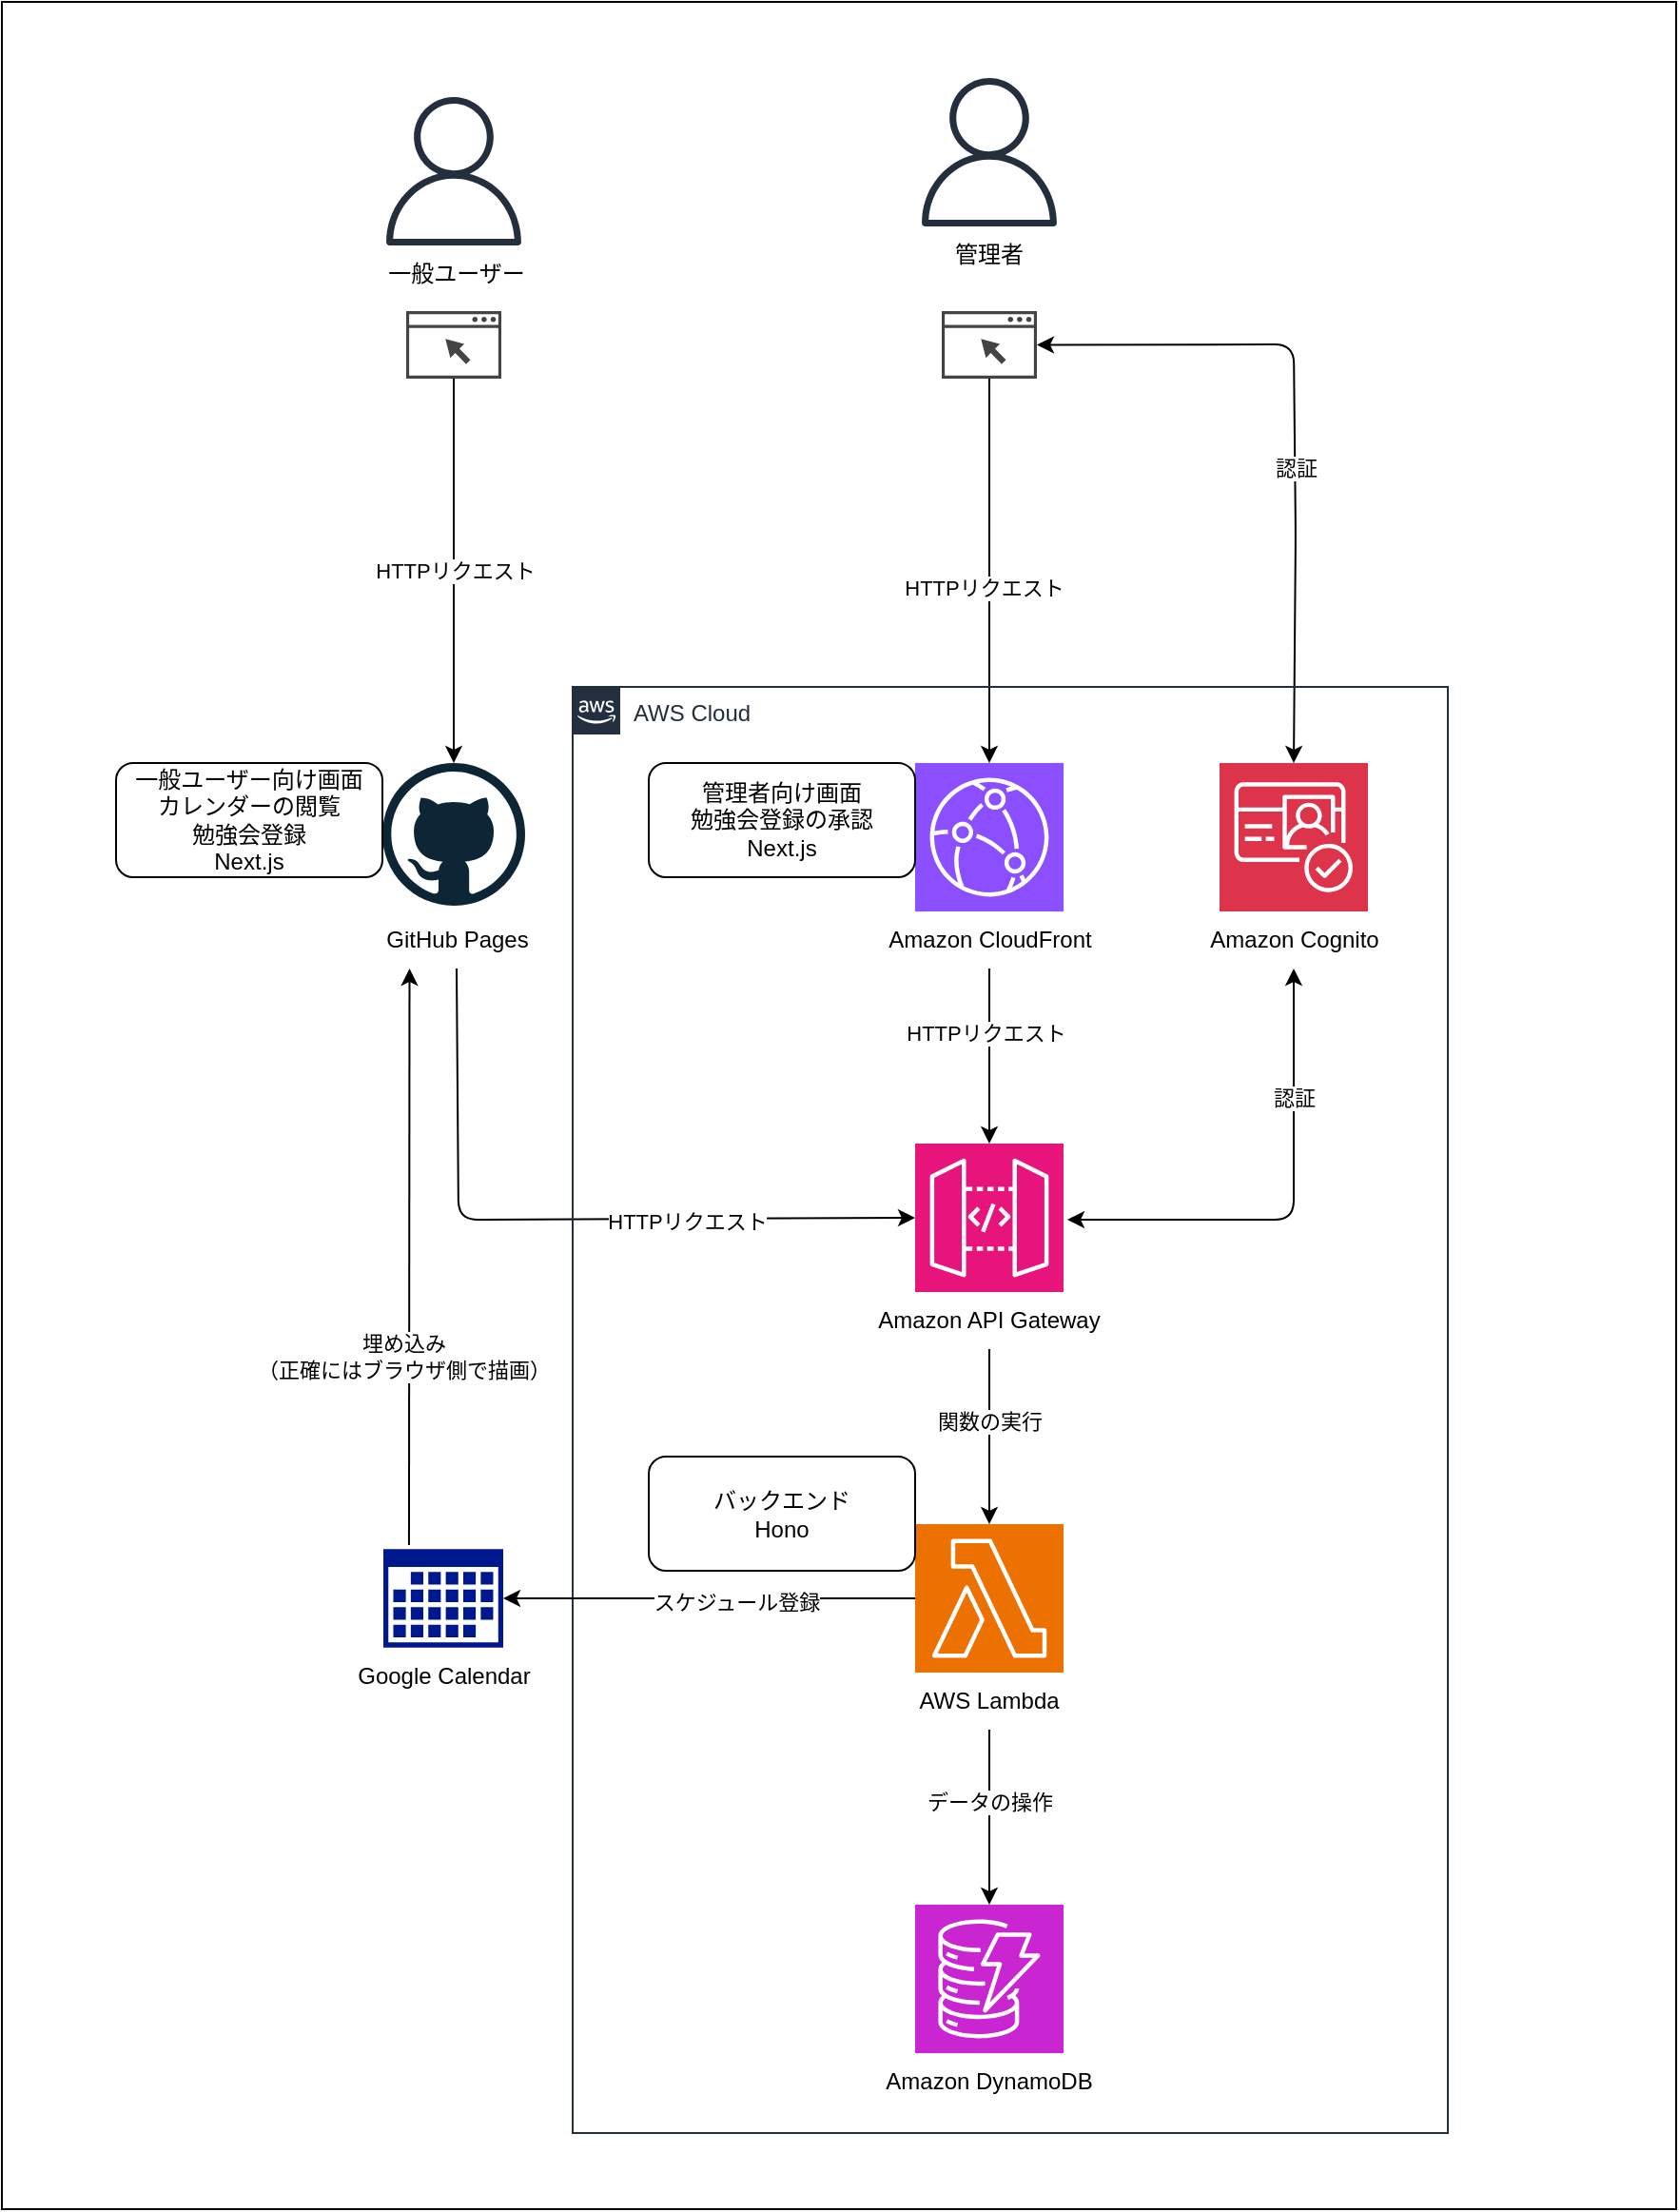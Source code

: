 <mxfile>
    <diagram id="p02lubyHXzymm5sfWCHA" name="Page-1">
        <mxGraphModel dx="959" dy="1816" grid="1" gridSize="10" guides="1" tooltips="1" connect="1" arrows="1" fold="1" page="1" pageScale="1" pageWidth="827" pageHeight="1169" math="0" shadow="0">
            <root>
                <mxCell id="0"/>
                <mxCell id="1" parent="0"/>
                <mxCell id="49" value="" style="rounded=0;whiteSpace=wrap;html=1;" parent="1" vertex="1">
                    <mxGeometry x="40" y="-240" width="880" height="1160" as="geometry"/>
                </mxCell>
                <mxCell id="2" value="" style="dashed=0;outlineConnect=0;html=1;align=center;labelPosition=center;verticalLabelPosition=bottom;verticalAlign=top;shape=mxgraph.weblogos.github" parent="1" vertex="1">
                    <mxGeometry x="240" y="160" width="75" height="75" as="geometry"/>
                </mxCell>
                <mxCell id="3" value="" style="sketch=0;points=[[0,0,0],[0.25,0,0],[0.5,0,0],[0.75,0,0],[1,0,0],[0,1,0],[0.25,1,0],[0.5,1,0],[0.75,1,0],[1,1,0],[0,0.25,0],[0,0.5,0],[0,0.75,0],[1,0.25,0],[1,0.5,0],[1,0.75,0]];outlineConnect=0;fontColor=#232F3E;fillColor=#8C4FFF;strokeColor=#ffffff;dashed=0;verticalLabelPosition=bottom;verticalAlign=top;align=center;html=1;fontSize=12;fontStyle=0;aspect=fixed;shape=mxgraph.aws4.resourceIcon;resIcon=mxgraph.aws4.cloudfront;" parent="1" vertex="1">
                    <mxGeometry x="520" y="160" width="78" height="78" as="geometry"/>
                </mxCell>
                <mxCell id="4" value="Amazon CloudFront" style="text;html=1;align=center;verticalAlign=middle;whiteSpace=wrap;rounded=0;" parent="1" vertex="1">
                    <mxGeometry x="504.5" y="238" width="109" height="30" as="geometry"/>
                </mxCell>
                <mxCell id="5" value="" style="sketch=0;points=[[0,0,0],[0.25,0,0],[0.5,0,0],[0.75,0,0],[1,0,0],[0,1,0],[0.25,1,0],[0.5,1,0],[0.75,1,0],[1,1,0],[0,0.25,0],[0,0.5,0],[0,0.75,0],[1,0.25,0],[1,0.5,0],[1,0.75,0]];outlineConnect=0;fontColor=#232F3E;fillColor=#E7157B;strokeColor=#ffffff;dashed=0;verticalLabelPosition=bottom;verticalAlign=top;align=center;html=1;fontSize=12;fontStyle=0;aspect=fixed;shape=mxgraph.aws4.resourceIcon;resIcon=mxgraph.aws4.api_gateway;" parent="1" vertex="1">
                    <mxGeometry x="520" y="360" width="78" height="78" as="geometry"/>
                </mxCell>
                <mxCell id="6" value="Amazon API Gateway" style="text;html=1;align=center;verticalAlign=middle;whiteSpace=wrap;rounded=0;" parent="1" vertex="1">
                    <mxGeometry x="492.25" y="438" width="133.5" height="30" as="geometry"/>
                </mxCell>
                <mxCell id="9" value="" style="sketch=0;points=[[0,0,0],[0.25,0,0],[0.5,0,0],[0.75,0,0],[1,0,0],[0,1,0],[0.25,1,0],[0.5,1,0],[0.75,1,0],[1,1,0],[0,0.25,0],[0,0.5,0],[0,0.75,0],[1,0.25,0],[1,0.5,0],[1,0.75,0]];outlineConnect=0;fontColor=#232F3E;fillColor=#ED7100;strokeColor=#ffffff;dashed=0;verticalLabelPosition=bottom;verticalAlign=top;align=center;html=1;fontSize=12;fontStyle=0;aspect=fixed;shape=mxgraph.aws4.resourceIcon;resIcon=mxgraph.aws4.lambda;" parent="1" vertex="1">
                    <mxGeometry x="520" y="560" width="78" height="78" as="geometry"/>
                </mxCell>
                <mxCell id="10" value="AWS Lambda" style="text;html=1;align=center;verticalAlign=middle;whiteSpace=wrap;rounded=0;" parent="1" vertex="1">
                    <mxGeometry x="492.25" y="638" width="133.5" height="30" as="geometry"/>
                </mxCell>
                <mxCell id="11" value="" style="sketch=0;points=[[0,0,0],[0.25,0,0],[0.5,0,0],[0.75,0,0],[1,0,0],[0,1,0],[0.25,1,0],[0.5,1,0],[0.75,1,0],[1,1,0],[0,0.25,0],[0,0.5,0],[0,0.75,0],[1,0.25,0],[1,0.5,0],[1,0.75,0]];outlineConnect=0;fontColor=#232F3E;fillColor=#C925D1;strokeColor=#ffffff;dashed=0;verticalLabelPosition=bottom;verticalAlign=top;align=center;html=1;fontSize=12;fontStyle=0;aspect=fixed;shape=mxgraph.aws4.resourceIcon;resIcon=mxgraph.aws4.dynamodb;" parent="1" vertex="1">
                    <mxGeometry x="520" y="760" width="78" height="78" as="geometry"/>
                </mxCell>
                <mxCell id="12" value="Amazon DynamoDB" style="text;html=1;align=center;verticalAlign=middle;whiteSpace=wrap;rounded=0;" parent="1" vertex="1">
                    <mxGeometry x="492.25" y="838" width="133.5" height="30" as="geometry"/>
                </mxCell>
                <mxCell id="13" value="" style="sketch=0;points=[[0,0,0],[0.25,0,0],[0.5,0,0],[0.75,0,0],[1,0,0],[0,1,0],[0.25,1,0],[0.5,1,0],[0.75,1,0],[1,1,0],[0,0.25,0],[0,0.5,0],[0,0.75,0],[1,0.25,0],[1,0.5,0],[1,0.75,0]];outlineConnect=0;fontColor=#232F3E;fillColor=#DD344C;strokeColor=#ffffff;dashed=0;verticalLabelPosition=bottom;verticalAlign=top;align=center;html=1;fontSize=12;fontStyle=0;aspect=fixed;shape=mxgraph.aws4.resourceIcon;resIcon=mxgraph.aws4.cognito;" parent="1" vertex="1">
                    <mxGeometry x="680" y="160" width="78" height="78" as="geometry"/>
                </mxCell>
                <mxCell id="14" value="Amazon Cognito" style="text;html=1;align=center;verticalAlign=middle;whiteSpace=wrap;rounded=0;" parent="1" vertex="1">
                    <mxGeometry x="664.5" y="238" width="109" height="30" as="geometry"/>
                </mxCell>
                <mxCell id="15" value="" style="sketch=0;outlineConnect=0;fontColor=#232F3E;gradientColor=none;fillColor=#232F3D;strokeColor=none;dashed=0;verticalLabelPosition=bottom;verticalAlign=top;align=center;html=1;fontSize=12;fontStyle=0;aspect=fixed;pointerEvents=1;shape=mxgraph.aws4.user;" parent="1" vertex="1">
                    <mxGeometry x="238.5" y="-190" width="78" height="78" as="geometry"/>
                </mxCell>
                <mxCell id="16" value="" style="sketch=0;outlineConnect=0;fontColor=#232F3E;gradientColor=none;fillColor=#232F3D;strokeColor=none;dashed=0;verticalLabelPosition=bottom;verticalAlign=top;align=center;html=1;fontSize=12;fontStyle=0;aspect=fixed;pointerEvents=1;shape=mxgraph.aws4.user;" parent="1" vertex="1">
                    <mxGeometry x="520" y="-200" width="78" height="78" as="geometry"/>
                </mxCell>
                <mxCell id="17" value="一般ユーザー" style="text;html=1;align=center;verticalAlign=middle;whiteSpace=wrap;rounded=0;" parent="1" vertex="1">
                    <mxGeometry x="235.25" y="-112" width="87.5" height="30" as="geometry"/>
                </mxCell>
                <mxCell id="18" value="管理者" style="text;html=1;align=center;verticalAlign=middle;whiteSpace=wrap;rounded=0;" parent="1" vertex="1">
                    <mxGeometry x="515.25" y="-122" width="87.5" height="30" as="geometry"/>
                </mxCell>
                <mxCell id="19" value="GitHub Pages" style="text;html=1;align=center;verticalAlign=middle;whiteSpace=wrap;rounded=0;" parent="1" vertex="1">
                    <mxGeometry x="229.5" y="238" width="99" height="30" as="geometry"/>
                </mxCell>
                <mxCell id="20" value="一般ユーザー向け画面&lt;br&gt;カレンダーの閲覧&lt;div&gt;勉強会登録&lt;/div&gt;&lt;div&gt;Next.js&lt;/div&gt;" style="rounded=1;whiteSpace=wrap;html=1;" parent="1" vertex="1">
                    <mxGeometry x="100" y="160" width="140" height="60" as="geometry"/>
                </mxCell>
                <mxCell id="22" value="管理者向け画面&lt;br&gt;&lt;span style=&quot;background-color: transparent;&quot;&gt;勉強会登録の承認&lt;br&gt;Next.js&lt;br&gt;&lt;/span&gt;" style="rounded=1;whiteSpace=wrap;html=1;" parent="1" vertex="1">
                    <mxGeometry x="380" y="160" width="140" height="60" as="geometry"/>
                </mxCell>
                <mxCell id="25" value="HTTPリクエスト" style="endArrow=classic;html=1;" parent="1" source="37" target="2" edge="1">
                    <mxGeometry width="50" height="50" relative="1" as="geometry">
                        <mxPoint x="390" y="120" as="sourcePoint"/>
                        <mxPoint x="440" y="70" as="targetPoint"/>
                    </mxGeometry>
                </mxCell>
                <mxCell id="26" value="" style="endArrow=classic;html=1;" parent="1" source="40" target="3" edge="1">
                    <mxGeometry width="50" height="50" relative="1" as="geometry">
                        <mxPoint x="288" y="-2" as="sourcePoint"/>
                        <mxPoint x="288" y="90" as="targetPoint"/>
                    </mxGeometry>
                </mxCell>
                <mxCell id="36" value="&lt;span style=&quot;color: rgb(0, 0, 0);&quot;&gt;HTTPリクエスト&lt;/span&gt;" style="edgeLabel;html=1;align=center;verticalAlign=middle;resizable=0;points=[];" parent="26" vertex="1" connectable="0">
                    <mxGeometry x="0.087" y="-3" relative="1" as="geometry">
                        <mxPoint as="offset"/>
                    </mxGeometry>
                </mxCell>
                <mxCell id="28" value="" style="endArrow=classic;html=1;exitX=0.5;exitY=1;exitDx=0;exitDy=0;entryX=0.5;entryY=0;entryDx=0;entryDy=0;entryPerimeter=0;" parent="1" source="4" target="5" edge="1">
                    <mxGeometry width="50" height="50" relative="1" as="geometry">
                        <mxPoint x="420" y="390" as="sourcePoint"/>
                        <mxPoint x="470" y="340" as="targetPoint"/>
                    </mxGeometry>
                </mxCell>
                <mxCell id="42" value="&lt;span style=&quot;color: rgb(0, 0, 0);&quot;&gt;HTTPリクエスト&lt;/span&gt;" style="edgeLabel;html=1;align=center;verticalAlign=middle;resizable=0;points=[];" parent="28" vertex="1" connectable="0">
                    <mxGeometry x="-0.261" y="-2" relative="1" as="geometry">
                        <mxPoint as="offset"/>
                    </mxGeometry>
                </mxCell>
                <mxCell id="29" value="" style="endArrow=classic;startArrow=classic;html=1;entryX=0.5;entryY=1;entryDx=0;entryDy=0;" parent="1" target="14" edge="1">
                    <mxGeometry width="50" height="50" relative="1" as="geometry">
                        <mxPoint x="600" y="400" as="sourcePoint"/>
                        <mxPoint x="690" y="350" as="targetPoint"/>
                        <Array as="points">
                            <mxPoint x="719" y="400"/>
                        </Array>
                    </mxGeometry>
                </mxCell>
                <mxCell id="41" value="&lt;span style=&quot;color: rgb(0, 0, 0);&quot;&gt;認証&lt;/span&gt;" style="edgeLabel;html=1;align=center;verticalAlign=middle;resizable=0;points=[];" parent="29" vertex="1" connectable="0">
                    <mxGeometry x="0.458" relative="1" as="geometry">
                        <mxPoint as="offset"/>
                    </mxGeometry>
                </mxCell>
                <mxCell id="30" value="" style="endArrow=classic;startArrow=classic;html=1;entryX=0.5;entryY=0;entryDx=0;entryDy=0;entryPerimeter=0;" parent="1" source="40" target="13" edge="1">
                    <mxGeometry width="50" height="50" relative="1" as="geometry">
                        <mxPoint x="560" y="-10" as="sourcePoint"/>
                        <mxPoint x="739" y="-12" as="targetPoint"/>
                        <Array as="points">
                            <mxPoint x="719" y="-60"/>
                            <mxPoint x="720" y="40"/>
                        </Array>
                    </mxGeometry>
                </mxCell>
                <mxCell id="35" value="認証" style="edgeLabel;html=1;align=center;verticalAlign=middle;resizable=0;points=[];" parent="30" vertex="1" connectable="0">
                    <mxGeometry x="0.128" relative="1" as="geometry">
                        <mxPoint as="offset"/>
                    </mxGeometry>
                </mxCell>
                <mxCell id="33" value="" style="endArrow=classic;html=1;entryX=0.5;entryY=0;entryDx=0;entryDy=0;entryPerimeter=0;" parent="1" source="6" target="9" edge="1">
                    <mxGeometry width="50" height="50" relative="1" as="geometry">
                        <mxPoint x="510" y="570" as="sourcePoint"/>
                        <mxPoint x="560" y="520" as="targetPoint"/>
                    </mxGeometry>
                </mxCell>
                <mxCell id="34" value="関数の実行" style="edgeLabel;html=1;align=center;verticalAlign=middle;resizable=0;points=[];" parent="33" vertex="1" connectable="0">
                    <mxGeometry x="-0.174" relative="1" as="geometry">
                        <mxPoint as="offset"/>
                    </mxGeometry>
                </mxCell>
                <mxCell id="37" value="" style="sketch=0;pointerEvents=1;shadow=0;dashed=0;html=1;strokeColor=none;fillColor=#434445;aspect=fixed;labelPosition=center;verticalLabelPosition=bottom;verticalAlign=top;align=center;outlineConnect=0;shape=mxgraph.vvd.web_browser;" parent="1" vertex="1">
                    <mxGeometry x="252.5" y="-77.5" width="50" height="35.5" as="geometry"/>
                </mxCell>
                <mxCell id="40" value="" style="sketch=0;pointerEvents=1;shadow=0;dashed=0;html=1;strokeColor=none;fillColor=#434445;aspect=fixed;labelPosition=center;verticalLabelPosition=bottom;verticalAlign=top;align=center;outlineConnect=0;shape=mxgraph.vvd.web_browser;" parent="1" vertex="1">
                    <mxGeometry x="534" y="-77.5" width="50" height="35.5" as="geometry"/>
                </mxCell>
                <mxCell id="44" value="" style="endArrow=classic;html=1;exitX=0.5;exitY=1;exitDx=0;exitDy=0;entryX=0;entryY=0.5;entryDx=0;entryDy=0;entryPerimeter=0;" parent="1" source="19" target="5" edge="1">
                    <mxGeometry width="50" height="50" relative="1" as="geometry">
                        <mxPoint x="220" y="470" as="sourcePoint"/>
                        <mxPoint x="270" y="420" as="targetPoint"/>
                        <Array as="points">
                            <mxPoint x="280" y="400"/>
                        </Array>
                    </mxGeometry>
                </mxCell>
                <mxCell id="45" value="&lt;span style=&quot;color: rgb(0, 0, 0);&quot;&gt;HTTPリクエスト&lt;/span&gt;" style="edgeLabel;html=1;align=center;verticalAlign=middle;resizable=0;points=[];" parent="44" vertex="1" connectable="0">
                    <mxGeometry x="0.355" y="-1" relative="1" as="geometry">
                        <mxPoint as="offset"/>
                    </mxGeometry>
                </mxCell>
                <mxCell id="46" value="AWS Cloud" style="points=[[0,0],[0.25,0],[0.5,0],[0.75,0],[1,0],[1,0.25],[1,0.5],[1,0.75],[1,1],[0.75,1],[0.5,1],[0.25,1],[0,1],[0,0.75],[0,0.5],[0,0.25]];outlineConnect=0;gradientColor=none;html=1;whiteSpace=wrap;fontSize=12;fontStyle=0;container=1;pointerEvents=0;collapsible=0;recursiveResize=0;shape=mxgraph.aws4.group;grIcon=mxgraph.aws4.group_aws_cloud_alt;strokeColor=#232F3E;fillColor=none;verticalAlign=top;align=left;spacingLeft=30;fontColor=#232F3E;dashed=0;" parent="1" vertex="1">
                    <mxGeometry x="340" y="120" width="460" height="760" as="geometry"/>
                </mxCell>
                <mxCell id="60" value="&lt;span style=&quot;background-color: transparent;&quot;&gt;バックエンド&lt;br&gt;Hono&lt;br&gt;&lt;/span&gt;" style="rounded=1;whiteSpace=wrap;html=1;" vertex="1" parent="46">
                    <mxGeometry x="40" y="404.5" width="140" height="60" as="geometry"/>
                </mxCell>
                <mxCell id="47" value="" style="endArrow=classic;html=1;entryX=0.5;entryY=0;entryDx=0;entryDy=0;entryPerimeter=0;exitX=0.5;exitY=1;exitDx=0;exitDy=0;" parent="1" source="10" target="11" edge="1">
                    <mxGeometry width="50" height="50" relative="1" as="geometry">
                        <mxPoint x="569" y="478" as="sourcePoint"/>
                        <mxPoint x="569" y="570" as="targetPoint"/>
                    </mxGeometry>
                </mxCell>
                <mxCell id="48" value="データの操作" style="edgeLabel;html=1;align=center;verticalAlign=middle;resizable=0;points=[];" parent="47" vertex="1" connectable="0">
                    <mxGeometry x="-0.174" relative="1" as="geometry">
                        <mxPoint as="offset"/>
                    </mxGeometry>
                </mxCell>
                <mxCell id="52" value="" style="sketch=0;aspect=fixed;pointerEvents=1;shadow=0;dashed=0;html=1;strokeColor=none;labelPosition=center;verticalLabelPosition=bottom;verticalAlign=top;align=center;fillColor=#00188D;shape=mxgraph.mscae.enterprise.calendar" parent="1" vertex="1">
                    <mxGeometry x="240.5" y="573.17" width="63" height="51.66" as="geometry"/>
                </mxCell>
                <mxCell id="53" value="Google Calendar" style="text;html=1;align=center;verticalAlign=middle;whiteSpace=wrap;rounded=0;" parent="1" vertex="1">
                    <mxGeometry x="222.5" y="624.83" width="99" height="30" as="geometry"/>
                </mxCell>
                <mxCell id="56" value="" style="endArrow=classic;html=1;entryX=1;entryY=0.5;entryDx=0;entryDy=0;entryPerimeter=0;" parent="1" source="9" target="52" edge="1">
                    <mxGeometry width="50" height="50" relative="1" as="geometry">
                        <mxPoint x="510" y="640" as="sourcePoint"/>
                        <mxPoint x="560" y="590" as="targetPoint"/>
                    </mxGeometry>
                </mxCell>
                <mxCell id="57" value="スケジュール登録" style="edgeLabel;html=1;align=center;verticalAlign=middle;resizable=0;points=[];" parent="56" vertex="1" connectable="0">
                    <mxGeometry x="-0.131" y="2" relative="1" as="geometry">
                        <mxPoint as="offset"/>
                    </mxGeometry>
                </mxCell>
                <mxCell id="58" value="" style="endArrow=classic;html=1;exitX=0.214;exitY=-0.042;exitDx=0;exitDy=0;exitPerimeter=0;entryX=0.25;entryY=1;entryDx=0;entryDy=0;" parent="1" source="52" target="19" edge="1">
                    <mxGeometry width="50" height="50" relative="1" as="geometry">
                        <mxPoint x="180" y="620" as="sourcePoint"/>
                        <mxPoint x="230" y="570" as="targetPoint"/>
                    </mxGeometry>
                </mxCell>
                <mxCell id="59" value="埋め込み&lt;br&gt;（正確にはブラウザ側で描画）" style="edgeLabel;html=1;align=center;verticalAlign=middle;resizable=0;points=[];" parent="58" vertex="1" connectable="0">
                    <mxGeometry x="-0.347" y="3" relative="1" as="geometry">
                        <mxPoint as="offset"/>
                    </mxGeometry>
                </mxCell>
            </root>
        </mxGraphModel>
    </diagram>
</mxfile>